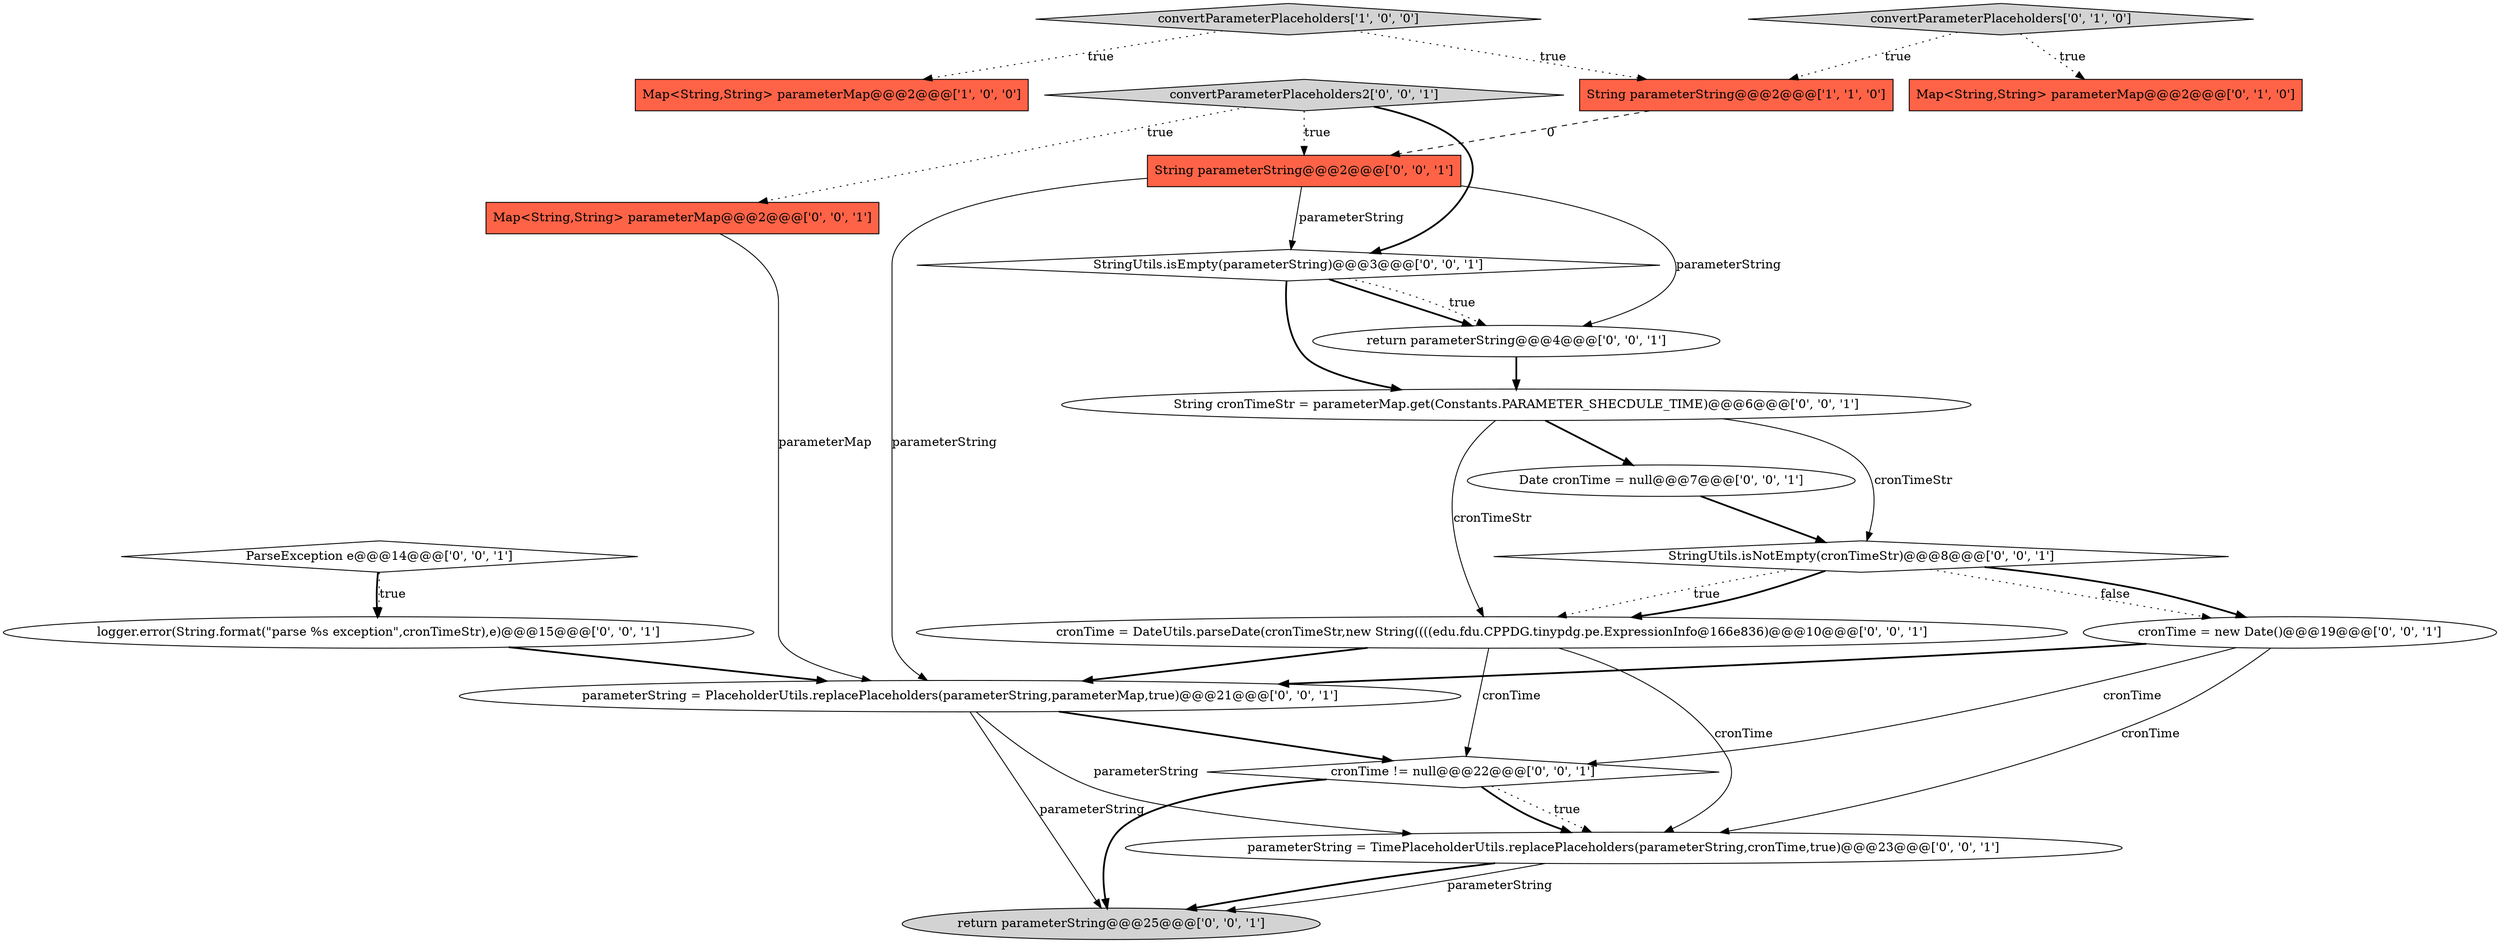 digraph {
0 [style = filled, label = "convertParameterPlaceholders['1', '0', '0']", fillcolor = lightgray, shape = diamond image = "AAA0AAABBB1BBB"];
7 [style = filled, label = "String cronTimeStr = parameterMap.get(Constants.PARAMETER_SHECDULE_TIME)@@@6@@@['0', '0', '1']", fillcolor = white, shape = ellipse image = "AAA0AAABBB3BBB"];
5 [style = filled, label = "Map<String,String> parameterMap@@@2@@@['0', '0', '1']", fillcolor = tomato, shape = box image = "AAA0AAABBB3BBB"];
14 [style = filled, label = "cronTime != null@@@22@@@['0', '0', '1']", fillcolor = white, shape = diamond image = "AAA0AAABBB3BBB"];
3 [style = filled, label = "Map<String,String> parameterMap@@@2@@@['0', '1', '0']", fillcolor = tomato, shape = box image = "AAA0AAABBB2BBB"];
6 [style = filled, label = "StringUtils.isEmpty(parameterString)@@@3@@@['0', '0', '1']", fillcolor = white, shape = diamond image = "AAA0AAABBB3BBB"];
11 [style = filled, label = "convertParameterPlaceholders2['0', '0', '1']", fillcolor = lightgray, shape = diamond image = "AAA0AAABBB3BBB"];
9 [style = filled, label = "ParseException e@@@14@@@['0', '0', '1']", fillcolor = white, shape = diamond image = "AAA0AAABBB3BBB"];
20 [style = filled, label = "cronTime = DateUtils.parseDate(cronTimeStr,new String((((edu.fdu.CPPDG.tinypdg.pe.ExpressionInfo@166e836)@@@10@@@['0', '0', '1']", fillcolor = white, shape = ellipse image = "AAA0AAABBB3BBB"];
13 [style = filled, label = "return parameterString@@@4@@@['0', '0', '1']", fillcolor = white, shape = ellipse image = "AAA0AAABBB3BBB"];
18 [style = filled, label = "cronTime = new Date()@@@19@@@['0', '0', '1']", fillcolor = white, shape = ellipse image = "AAA0AAABBB3BBB"];
10 [style = filled, label = "parameterString = TimePlaceholderUtils.replacePlaceholders(parameterString,cronTime,true)@@@23@@@['0', '0', '1']", fillcolor = white, shape = ellipse image = "AAA0AAABBB3BBB"];
8 [style = filled, label = "parameterString = PlaceholderUtils.replacePlaceholders(parameterString,parameterMap,true)@@@21@@@['0', '0', '1']", fillcolor = white, shape = ellipse image = "AAA0AAABBB3BBB"];
1 [style = filled, label = "Map<String,String> parameterMap@@@2@@@['1', '0', '0']", fillcolor = tomato, shape = box image = "AAA0AAABBB1BBB"];
15 [style = filled, label = "String parameterString@@@2@@@['0', '0', '1']", fillcolor = tomato, shape = box image = "AAA0AAABBB3BBB"];
16 [style = filled, label = "Date cronTime = null@@@7@@@['0', '0', '1']", fillcolor = white, shape = ellipse image = "AAA0AAABBB3BBB"];
17 [style = filled, label = "logger.error(String.format(\"parse %s exception\",cronTimeStr),e)@@@15@@@['0', '0', '1']", fillcolor = white, shape = ellipse image = "AAA0AAABBB3BBB"];
4 [style = filled, label = "convertParameterPlaceholders['0', '1', '0']", fillcolor = lightgray, shape = diamond image = "AAA0AAABBB2BBB"];
2 [style = filled, label = "String parameterString@@@2@@@['1', '1', '0']", fillcolor = tomato, shape = box image = "AAA0AAABBB1BBB"];
12 [style = filled, label = "return parameterString@@@25@@@['0', '0', '1']", fillcolor = lightgray, shape = ellipse image = "AAA0AAABBB3BBB"];
19 [style = filled, label = "StringUtils.isNotEmpty(cronTimeStr)@@@8@@@['0', '0', '1']", fillcolor = white, shape = diamond image = "AAA0AAABBB3BBB"];
0->2 [style = dotted, label="true"];
19->18 [style = dotted, label="false"];
8->14 [style = bold, label=""];
0->1 [style = dotted, label="true"];
13->7 [style = bold, label=""];
7->20 [style = solid, label="cronTimeStr"];
4->3 [style = dotted, label="true"];
18->10 [style = solid, label="cronTime"];
19->20 [style = bold, label=""];
16->19 [style = bold, label=""];
7->16 [style = bold, label=""];
20->8 [style = bold, label=""];
6->13 [style = bold, label=""];
14->12 [style = bold, label=""];
10->12 [style = solid, label="parameterString"];
11->6 [style = bold, label=""];
8->12 [style = solid, label="parameterString"];
18->14 [style = solid, label="cronTime"];
2->15 [style = dashed, label="0"];
9->17 [style = dotted, label="true"];
19->20 [style = dotted, label="true"];
10->12 [style = bold, label=""];
6->13 [style = dotted, label="true"];
7->19 [style = solid, label="cronTimeStr"];
8->10 [style = solid, label="parameterString"];
9->17 [style = bold, label=""];
15->6 [style = solid, label="parameterString"];
14->10 [style = dotted, label="true"];
15->8 [style = solid, label="parameterString"];
11->15 [style = dotted, label="true"];
15->13 [style = solid, label="parameterString"];
17->8 [style = bold, label=""];
18->8 [style = bold, label=""];
6->7 [style = bold, label=""];
14->10 [style = bold, label=""];
19->18 [style = bold, label=""];
5->8 [style = solid, label="parameterMap"];
20->10 [style = solid, label="cronTime"];
11->5 [style = dotted, label="true"];
4->2 [style = dotted, label="true"];
20->14 [style = solid, label="cronTime"];
}
